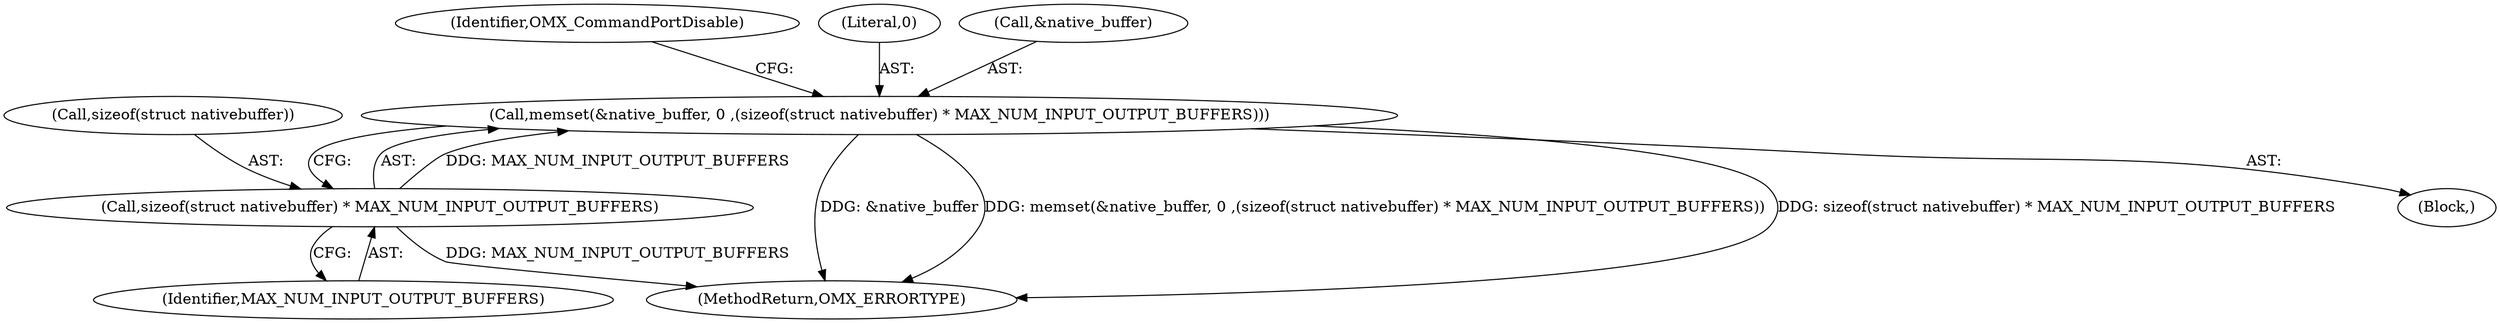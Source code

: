 digraph "0_Android_46e305be6e670a5a0041b0b4861122a0f1aabefa_0@API" {
"1000391" [label="(Call,memset(&native_buffer, 0 ,(sizeof(struct nativebuffer) * MAX_NUM_INPUT_OUTPUT_BUFFERS)))"];
"1000395" [label="(Call,sizeof(struct nativebuffer) * MAX_NUM_INPUT_OUTPUT_BUFFERS)"];
"1000431" [label="(MethodReturn,OMX_ERRORTYPE)"];
"1000398" [label="(Identifier,MAX_NUM_INPUT_OUTPUT_BUFFERS)"];
"1000396" [label="(Call,sizeof(struct nativebuffer))"];
"1000391" [label="(Call,memset(&native_buffer, 0 ,(sizeof(struct nativebuffer) * MAX_NUM_INPUT_OUTPUT_BUFFERS)))"];
"1000400" [label="(Identifier,OMX_CommandPortDisable)"];
"1000388" [label="(Block,)"];
"1000394" [label="(Literal,0)"];
"1000392" [label="(Call,&native_buffer)"];
"1000395" [label="(Call,sizeof(struct nativebuffer) * MAX_NUM_INPUT_OUTPUT_BUFFERS)"];
"1000391" -> "1000388"  [label="AST: "];
"1000391" -> "1000395"  [label="CFG: "];
"1000392" -> "1000391"  [label="AST: "];
"1000394" -> "1000391"  [label="AST: "];
"1000395" -> "1000391"  [label="AST: "];
"1000400" -> "1000391"  [label="CFG: "];
"1000391" -> "1000431"  [label="DDG: &native_buffer"];
"1000391" -> "1000431"  [label="DDG: memset(&native_buffer, 0 ,(sizeof(struct nativebuffer) * MAX_NUM_INPUT_OUTPUT_BUFFERS))"];
"1000391" -> "1000431"  [label="DDG: sizeof(struct nativebuffer) * MAX_NUM_INPUT_OUTPUT_BUFFERS"];
"1000395" -> "1000391"  [label="DDG: MAX_NUM_INPUT_OUTPUT_BUFFERS"];
"1000395" -> "1000398"  [label="CFG: "];
"1000396" -> "1000395"  [label="AST: "];
"1000398" -> "1000395"  [label="AST: "];
"1000395" -> "1000431"  [label="DDG: MAX_NUM_INPUT_OUTPUT_BUFFERS"];
}
